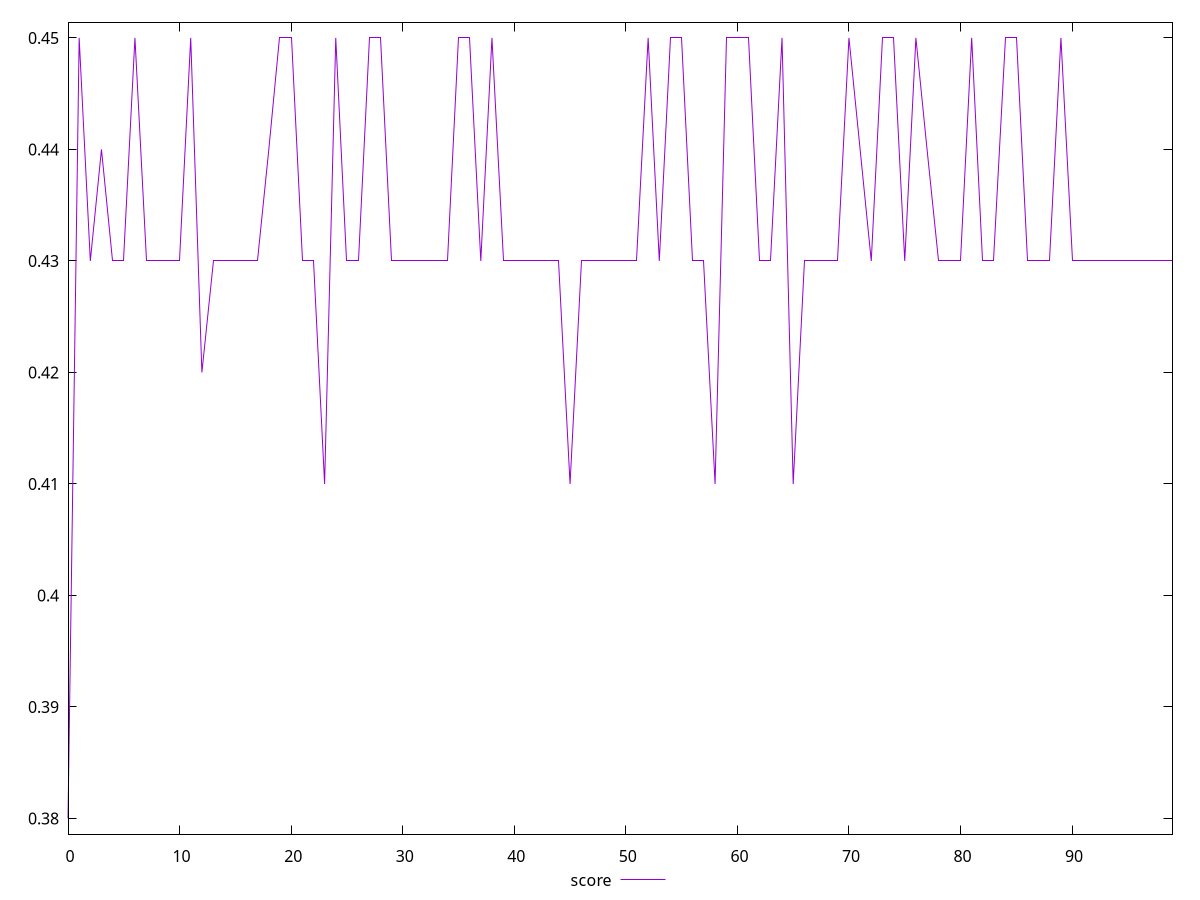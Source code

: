 reset

$score <<EOF
0 0.38
1 0.45
2 0.43
3 0.44
4 0.43
5 0.43
6 0.45
7 0.43
8 0.43
9 0.43
10 0.43
11 0.45
12 0.42
13 0.43
14 0.43
15 0.43
16 0.43
17 0.43
18 0.44
19 0.45
20 0.45
21 0.43
22 0.43
23 0.41
24 0.45
25 0.43
26 0.43
27 0.45
28 0.45
29 0.43
30 0.43
31 0.43
32 0.43
33 0.43
34 0.43
35 0.45
36 0.45
37 0.43
38 0.45
39 0.43
40 0.43
41 0.43
42 0.43
43 0.43
44 0.43
45 0.41
46 0.43
47 0.43
48 0.43
49 0.43
50 0.43
51 0.43
52 0.45
53 0.43
54 0.45
55 0.45
56 0.43
57 0.43
58 0.41
59 0.45
60 0.45
61 0.45
62 0.43
63 0.43
64 0.45
65 0.41
66 0.43
67 0.43
68 0.43
69 0.43
70 0.45
71 0.44
72 0.43
73 0.45
74 0.45
75 0.43
76 0.45
77 0.44
78 0.43
79 0.43
80 0.43
81 0.45
82 0.43
83 0.43
84 0.45
85 0.45
86 0.43
87 0.43
88 0.43
89 0.45
90 0.43
91 0.43
92 0.43
93 0.43
94 0.43
95 0.43
96 0.43
97 0.43
98 0.43
99 0.43
EOF

set key outside below
set xrange [0:99]
set yrange [0.3786:0.4514]
set trange [0.3786:0.4514]
set terminal svg size 640, 500 enhanced background rgb 'white'
set output "reports/report_00033_2021-03-01T14-23-16.841Z/first-cpu-idle/samples/astro/score/values.svg"

plot $score title "score" with line

reset
